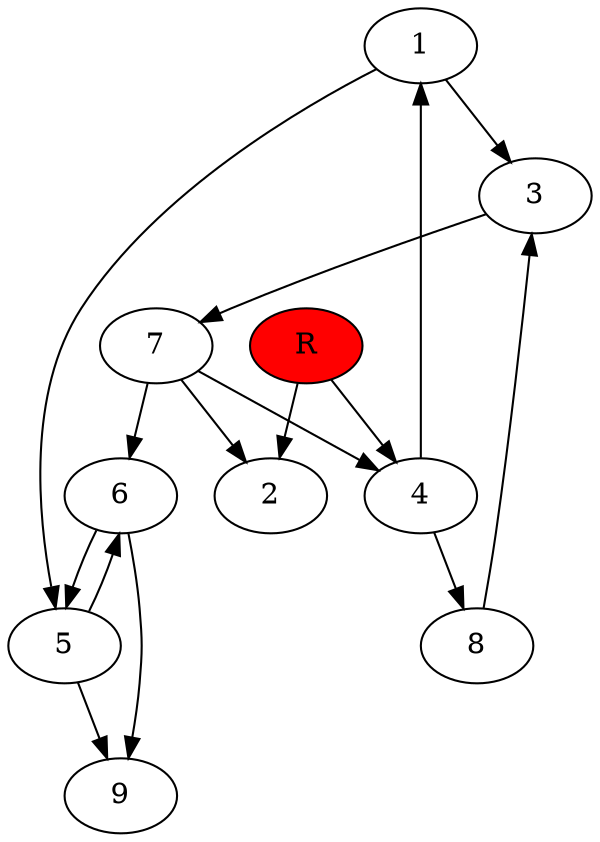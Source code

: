 digraph prb39995 {
	1
	2
	3
	4
	5
	6
	7
	8
	R [fillcolor="#ff0000" style=filled]
	1 -> 3
	1 -> 5
	3 -> 7
	4 -> 1
	4 -> 8
	5 -> 6
	5 -> 9
	6 -> 5
	6 -> 9
	7 -> 2
	7 -> 4
	7 -> 6
	8 -> 3
	R -> 2
	R -> 4
}
